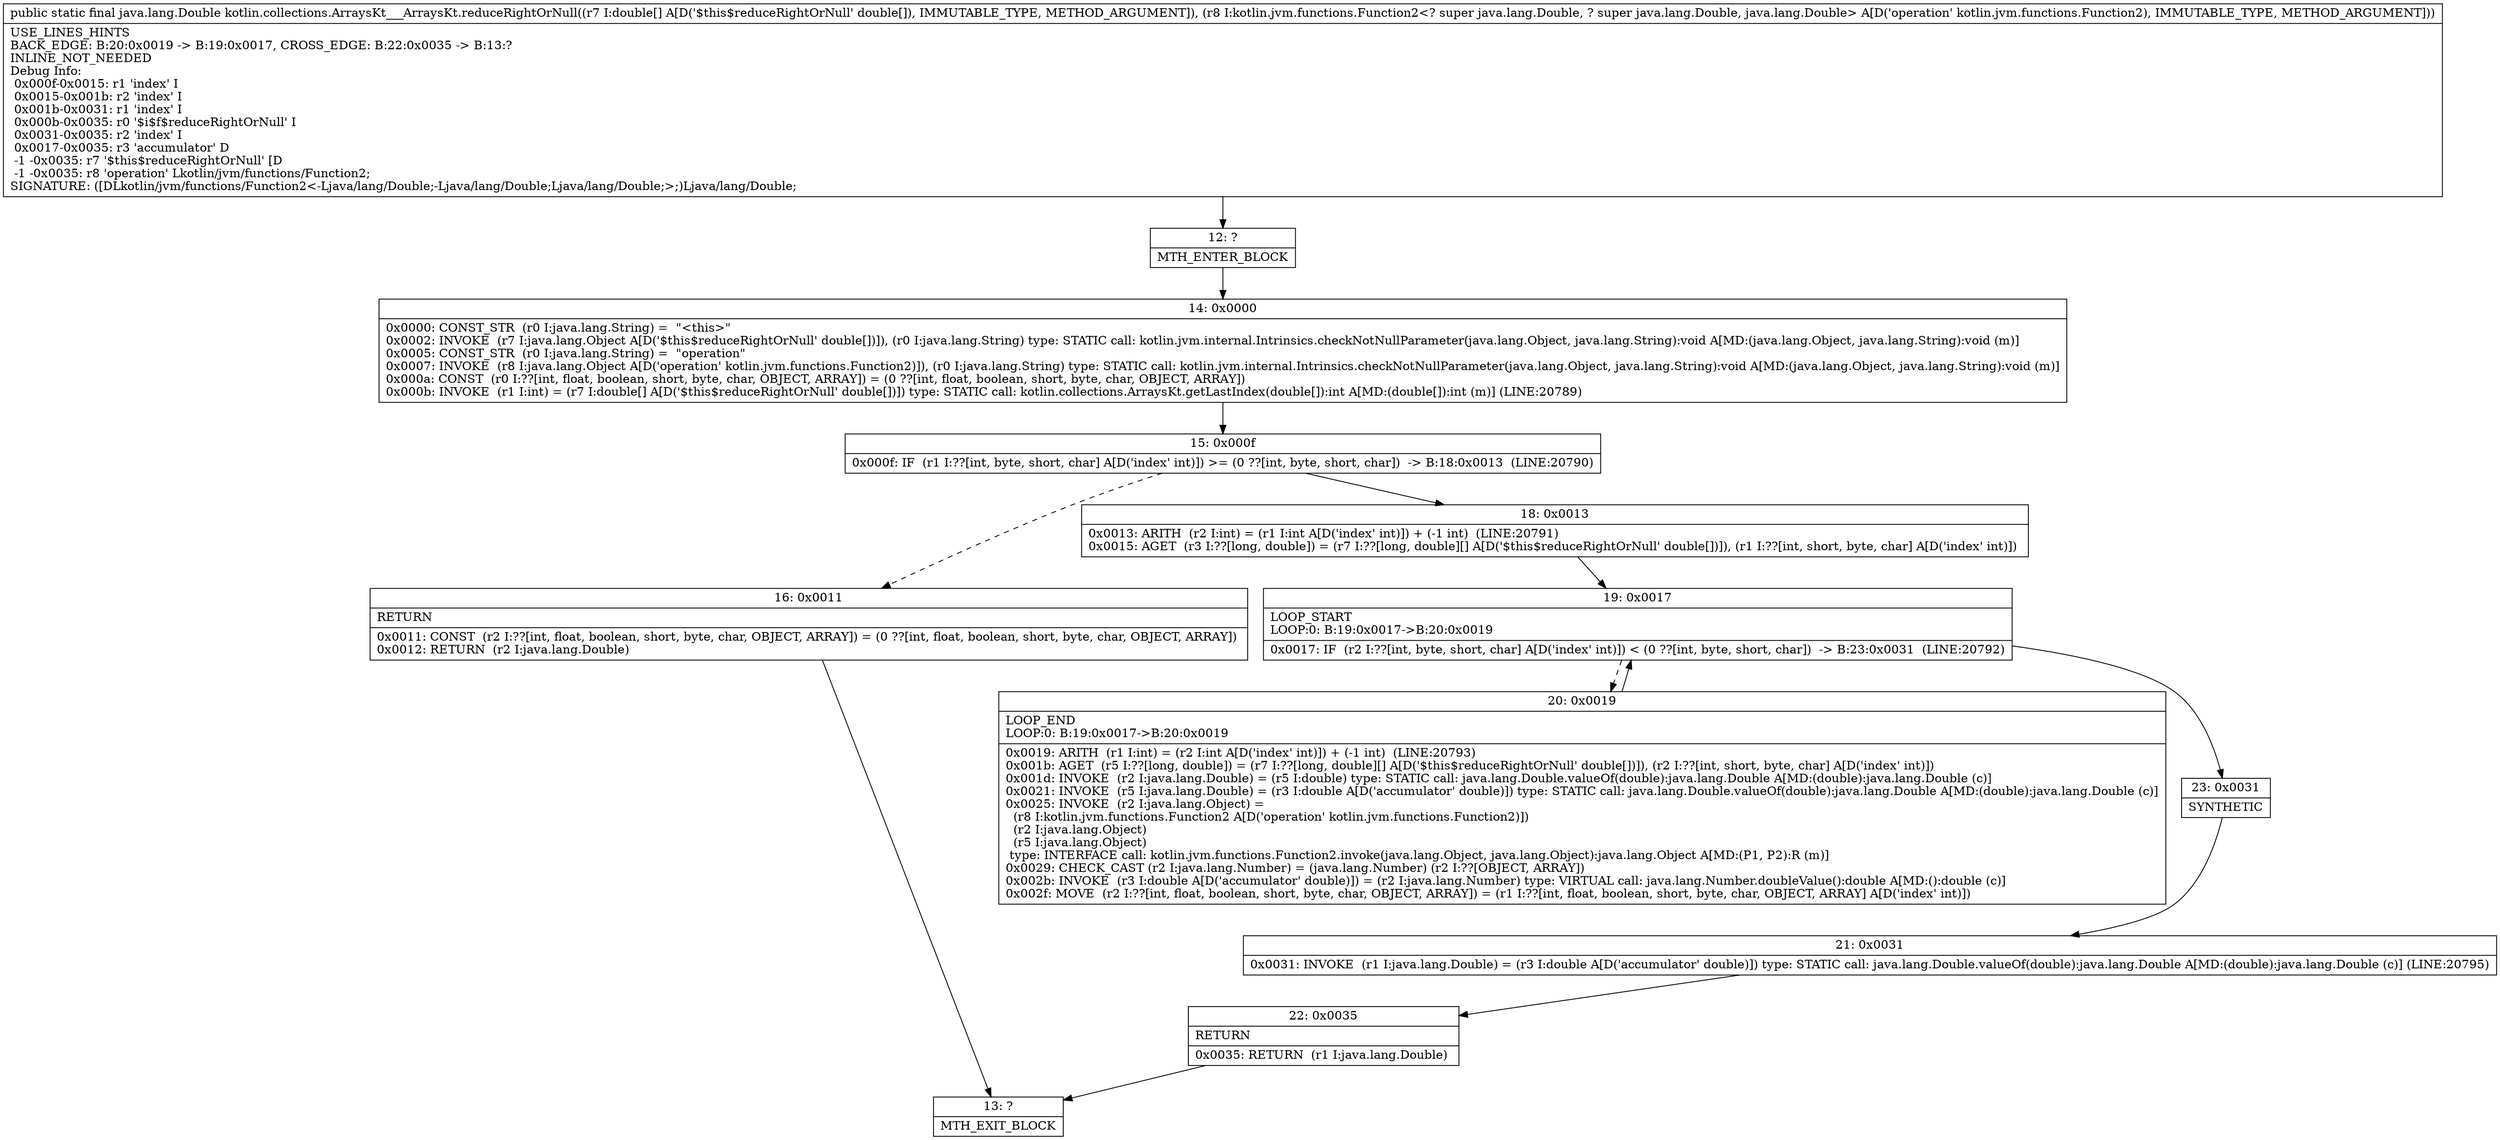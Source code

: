 digraph "CFG forkotlin.collections.ArraysKt___ArraysKt.reduceRightOrNull([DLkotlin\/jvm\/functions\/Function2;)Ljava\/lang\/Double;" {
Node_12 [shape=record,label="{12\:\ ?|MTH_ENTER_BLOCK\l}"];
Node_14 [shape=record,label="{14\:\ 0x0000|0x0000: CONST_STR  (r0 I:java.lang.String) =  \"\<this\>\" \l0x0002: INVOKE  (r7 I:java.lang.Object A[D('$this$reduceRightOrNull' double[])]), (r0 I:java.lang.String) type: STATIC call: kotlin.jvm.internal.Intrinsics.checkNotNullParameter(java.lang.Object, java.lang.String):void A[MD:(java.lang.Object, java.lang.String):void (m)]\l0x0005: CONST_STR  (r0 I:java.lang.String) =  \"operation\" \l0x0007: INVOKE  (r8 I:java.lang.Object A[D('operation' kotlin.jvm.functions.Function2)]), (r0 I:java.lang.String) type: STATIC call: kotlin.jvm.internal.Intrinsics.checkNotNullParameter(java.lang.Object, java.lang.String):void A[MD:(java.lang.Object, java.lang.String):void (m)]\l0x000a: CONST  (r0 I:??[int, float, boolean, short, byte, char, OBJECT, ARRAY]) = (0 ??[int, float, boolean, short, byte, char, OBJECT, ARRAY]) \l0x000b: INVOKE  (r1 I:int) = (r7 I:double[] A[D('$this$reduceRightOrNull' double[])]) type: STATIC call: kotlin.collections.ArraysKt.getLastIndex(double[]):int A[MD:(double[]):int (m)] (LINE:20789)\l}"];
Node_15 [shape=record,label="{15\:\ 0x000f|0x000f: IF  (r1 I:??[int, byte, short, char] A[D('index' int)]) \>= (0 ??[int, byte, short, char])  \-\> B:18:0x0013  (LINE:20790)\l}"];
Node_16 [shape=record,label="{16\:\ 0x0011|RETURN\l|0x0011: CONST  (r2 I:??[int, float, boolean, short, byte, char, OBJECT, ARRAY]) = (0 ??[int, float, boolean, short, byte, char, OBJECT, ARRAY]) \l0x0012: RETURN  (r2 I:java.lang.Double) \l}"];
Node_13 [shape=record,label="{13\:\ ?|MTH_EXIT_BLOCK\l}"];
Node_18 [shape=record,label="{18\:\ 0x0013|0x0013: ARITH  (r2 I:int) = (r1 I:int A[D('index' int)]) + (\-1 int)  (LINE:20791)\l0x0015: AGET  (r3 I:??[long, double]) = (r7 I:??[long, double][] A[D('$this$reduceRightOrNull' double[])]), (r1 I:??[int, short, byte, char] A[D('index' int)]) \l}"];
Node_19 [shape=record,label="{19\:\ 0x0017|LOOP_START\lLOOP:0: B:19:0x0017\-\>B:20:0x0019\l|0x0017: IF  (r2 I:??[int, byte, short, char] A[D('index' int)]) \< (0 ??[int, byte, short, char])  \-\> B:23:0x0031  (LINE:20792)\l}"];
Node_20 [shape=record,label="{20\:\ 0x0019|LOOP_END\lLOOP:0: B:19:0x0017\-\>B:20:0x0019\l|0x0019: ARITH  (r1 I:int) = (r2 I:int A[D('index' int)]) + (\-1 int)  (LINE:20793)\l0x001b: AGET  (r5 I:??[long, double]) = (r7 I:??[long, double][] A[D('$this$reduceRightOrNull' double[])]), (r2 I:??[int, short, byte, char] A[D('index' int)]) \l0x001d: INVOKE  (r2 I:java.lang.Double) = (r5 I:double) type: STATIC call: java.lang.Double.valueOf(double):java.lang.Double A[MD:(double):java.lang.Double (c)]\l0x0021: INVOKE  (r5 I:java.lang.Double) = (r3 I:double A[D('accumulator' double)]) type: STATIC call: java.lang.Double.valueOf(double):java.lang.Double A[MD:(double):java.lang.Double (c)]\l0x0025: INVOKE  (r2 I:java.lang.Object) = \l  (r8 I:kotlin.jvm.functions.Function2 A[D('operation' kotlin.jvm.functions.Function2)])\l  (r2 I:java.lang.Object)\l  (r5 I:java.lang.Object)\l type: INTERFACE call: kotlin.jvm.functions.Function2.invoke(java.lang.Object, java.lang.Object):java.lang.Object A[MD:(P1, P2):R (m)]\l0x0029: CHECK_CAST (r2 I:java.lang.Number) = (java.lang.Number) (r2 I:??[OBJECT, ARRAY]) \l0x002b: INVOKE  (r3 I:double A[D('accumulator' double)]) = (r2 I:java.lang.Number) type: VIRTUAL call: java.lang.Number.doubleValue():double A[MD:():double (c)]\l0x002f: MOVE  (r2 I:??[int, float, boolean, short, byte, char, OBJECT, ARRAY]) = (r1 I:??[int, float, boolean, short, byte, char, OBJECT, ARRAY] A[D('index' int)]) \l}"];
Node_23 [shape=record,label="{23\:\ 0x0031|SYNTHETIC\l}"];
Node_21 [shape=record,label="{21\:\ 0x0031|0x0031: INVOKE  (r1 I:java.lang.Double) = (r3 I:double A[D('accumulator' double)]) type: STATIC call: java.lang.Double.valueOf(double):java.lang.Double A[MD:(double):java.lang.Double (c)] (LINE:20795)\l}"];
Node_22 [shape=record,label="{22\:\ 0x0035|RETURN\l|0x0035: RETURN  (r1 I:java.lang.Double) \l}"];
MethodNode[shape=record,label="{public static final java.lang.Double kotlin.collections.ArraysKt___ArraysKt.reduceRightOrNull((r7 I:double[] A[D('$this$reduceRightOrNull' double[]), IMMUTABLE_TYPE, METHOD_ARGUMENT]), (r8 I:kotlin.jvm.functions.Function2\<? super java.lang.Double, ? super java.lang.Double, java.lang.Double\> A[D('operation' kotlin.jvm.functions.Function2), IMMUTABLE_TYPE, METHOD_ARGUMENT]))  | USE_LINES_HINTS\lBACK_EDGE: B:20:0x0019 \-\> B:19:0x0017, CROSS_EDGE: B:22:0x0035 \-\> B:13:?\lINLINE_NOT_NEEDED\lDebug Info:\l  0x000f\-0x0015: r1 'index' I\l  0x0015\-0x001b: r2 'index' I\l  0x001b\-0x0031: r1 'index' I\l  0x000b\-0x0035: r0 '$i$f$reduceRightOrNull' I\l  0x0031\-0x0035: r2 'index' I\l  0x0017\-0x0035: r3 'accumulator' D\l  \-1 \-0x0035: r7 '$this$reduceRightOrNull' [D\l  \-1 \-0x0035: r8 'operation' Lkotlin\/jvm\/functions\/Function2;\lSIGNATURE: ([DLkotlin\/jvm\/functions\/Function2\<\-Ljava\/lang\/Double;\-Ljava\/lang\/Double;Ljava\/lang\/Double;\>;)Ljava\/lang\/Double;\l}"];
MethodNode -> Node_12;Node_12 -> Node_14;
Node_14 -> Node_15;
Node_15 -> Node_16[style=dashed];
Node_15 -> Node_18;
Node_16 -> Node_13;
Node_18 -> Node_19;
Node_19 -> Node_20[style=dashed];
Node_19 -> Node_23;
Node_20 -> Node_19;
Node_23 -> Node_21;
Node_21 -> Node_22;
Node_22 -> Node_13;
}

